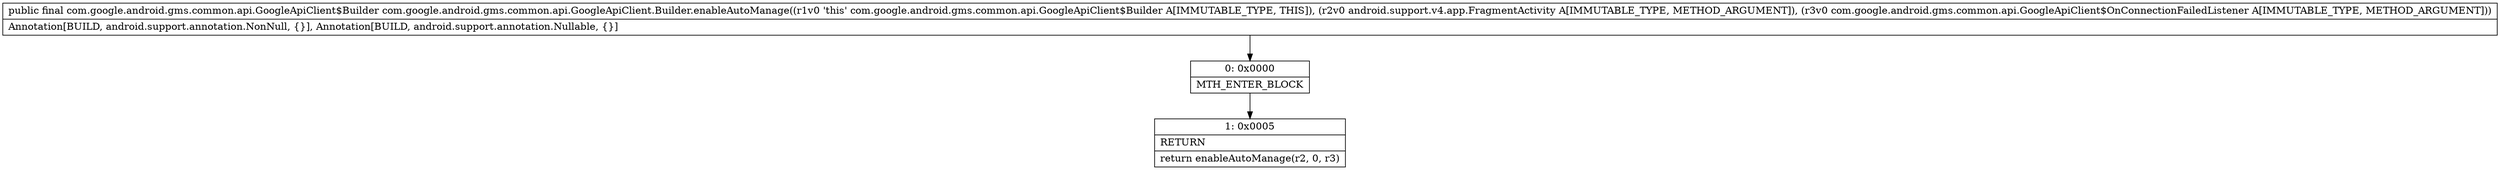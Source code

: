 digraph "CFG forcom.google.android.gms.common.api.GoogleApiClient.Builder.enableAutoManage(Landroid\/support\/v4\/app\/FragmentActivity;Lcom\/google\/android\/gms\/common\/api\/GoogleApiClient$OnConnectionFailedListener;)Lcom\/google\/android\/gms\/common\/api\/GoogleApiClient$Builder;" {
Node_0 [shape=record,label="{0\:\ 0x0000|MTH_ENTER_BLOCK\l}"];
Node_1 [shape=record,label="{1\:\ 0x0005|RETURN\l|return enableAutoManage(r2, 0, r3)\l}"];
MethodNode[shape=record,label="{public final com.google.android.gms.common.api.GoogleApiClient$Builder com.google.android.gms.common.api.GoogleApiClient.Builder.enableAutoManage((r1v0 'this' com.google.android.gms.common.api.GoogleApiClient$Builder A[IMMUTABLE_TYPE, THIS]), (r2v0 android.support.v4.app.FragmentActivity A[IMMUTABLE_TYPE, METHOD_ARGUMENT]), (r3v0 com.google.android.gms.common.api.GoogleApiClient$OnConnectionFailedListener A[IMMUTABLE_TYPE, METHOD_ARGUMENT]))  | Annotation[BUILD, android.support.annotation.NonNull, \{\}], Annotation[BUILD, android.support.annotation.Nullable, \{\}]\l}"];
MethodNode -> Node_0;
Node_0 -> Node_1;
}

